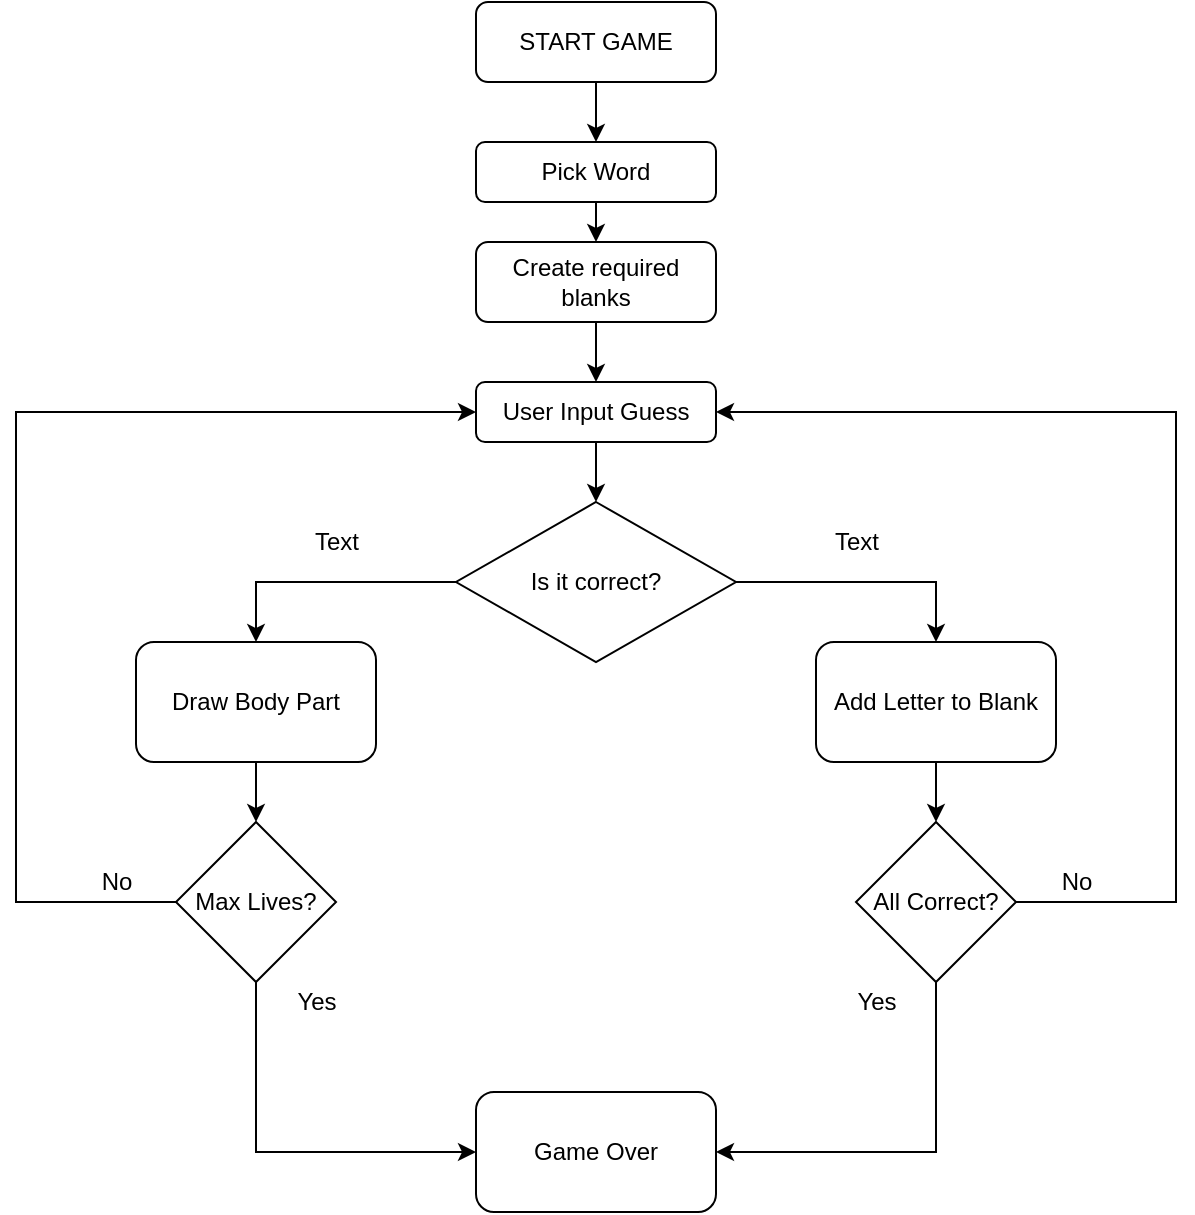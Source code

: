 <mxfile version="16.2.6" type="github">
  <diagram id="C5RBs43oDa-KdzZeNtuy" name="Page-1">
    <mxGraphModel dx="1422" dy="755" grid="1" gridSize="10" guides="1" tooltips="1" connect="1" arrows="1" fold="1" page="1" pageScale="1" pageWidth="827" pageHeight="1169" math="0" shadow="0">
      <root>
        <mxCell id="WIyWlLk6GJQsqaUBKTNV-0" />
        <mxCell id="WIyWlLk6GJQsqaUBKTNV-1" parent="WIyWlLk6GJQsqaUBKTNV-0" />
        <mxCell id="GJydlYlomGlpnoPxr9ow-12" style="edgeStyle=orthogonalEdgeStyle;rounded=0;orthogonalLoop=1;jettySize=auto;html=1;exitX=0.5;exitY=1;exitDx=0;exitDy=0;entryX=0.5;entryY=0;entryDx=0;entryDy=0;" edge="1" parent="WIyWlLk6GJQsqaUBKTNV-1" source="WIyWlLk6GJQsqaUBKTNV-3" target="GJydlYlomGlpnoPxr9ow-10">
          <mxGeometry relative="1" as="geometry" />
        </mxCell>
        <mxCell id="WIyWlLk6GJQsqaUBKTNV-3" value="START GAME" style="rounded=1;whiteSpace=wrap;html=1;fontSize=12;glass=0;strokeWidth=1;shadow=0;" parent="WIyWlLk6GJQsqaUBKTNV-1" vertex="1">
          <mxGeometry x="360" y="40" width="120" height="40" as="geometry" />
        </mxCell>
        <mxCell id="GJydlYlomGlpnoPxr9ow-14" style="edgeStyle=orthogonalEdgeStyle;rounded=0;orthogonalLoop=1;jettySize=auto;html=1;exitX=0.5;exitY=1;exitDx=0;exitDy=0;entryX=0.5;entryY=0;entryDx=0;entryDy=0;" edge="1" parent="WIyWlLk6GJQsqaUBKTNV-1" source="GJydlYlomGlpnoPxr9ow-10" target="GJydlYlomGlpnoPxr9ow-13">
          <mxGeometry relative="1" as="geometry" />
        </mxCell>
        <mxCell id="GJydlYlomGlpnoPxr9ow-10" value="Pick Word" style="rounded=1;whiteSpace=wrap;html=1;" vertex="1" parent="WIyWlLk6GJQsqaUBKTNV-1">
          <mxGeometry x="360" y="110" width="120" height="30" as="geometry" />
        </mxCell>
        <mxCell id="GJydlYlomGlpnoPxr9ow-17" style="edgeStyle=orthogonalEdgeStyle;rounded=0;orthogonalLoop=1;jettySize=auto;html=1;exitX=0.5;exitY=1;exitDx=0;exitDy=0;entryX=0.5;entryY=0;entryDx=0;entryDy=0;" edge="1" parent="WIyWlLk6GJQsqaUBKTNV-1" source="GJydlYlomGlpnoPxr9ow-13" target="GJydlYlomGlpnoPxr9ow-15">
          <mxGeometry relative="1" as="geometry" />
        </mxCell>
        <mxCell id="GJydlYlomGlpnoPxr9ow-13" value="Create required blanks" style="rounded=1;whiteSpace=wrap;html=1;" vertex="1" parent="WIyWlLk6GJQsqaUBKTNV-1">
          <mxGeometry x="360" y="160" width="120" height="40" as="geometry" />
        </mxCell>
        <mxCell id="GJydlYlomGlpnoPxr9ow-30" style="edgeStyle=orthogonalEdgeStyle;rounded=0;orthogonalLoop=1;jettySize=auto;html=1;exitX=0.5;exitY=1;exitDx=0;exitDy=0;entryX=0.5;entryY=0;entryDx=0;entryDy=0;" edge="1" parent="WIyWlLk6GJQsqaUBKTNV-1" source="GJydlYlomGlpnoPxr9ow-15" target="GJydlYlomGlpnoPxr9ow-19">
          <mxGeometry relative="1" as="geometry" />
        </mxCell>
        <mxCell id="GJydlYlomGlpnoPxr9ow-15" value="User Input Guess" style="rounded=1;whiteSpace=wrap;html=1;" vertex="1" parent="WIyWlLk6GJQsqaUBKTNV-1">
          <mxGeometry x="360" y="230" width="120" height="30" as="geometry" />
        </mxCell>
        <mxCell id="GJydlYlomGlpnoPxr9ow-22" style="edgeStyle=orthogonalEdgeStyle;rounded=0;orthogonalLoop=1;jettySize=auto;html=1;exitX=0;exitY=0.5;exitDx=0;exitDy=0;entryX=0.5;entryY=0;entryDx=0;entryDy=0;" edge="1" parent="WIyWlLk6GJQsqaUBKTNV-1" source="GJydlYlomGlpnoPxr9ow-19" target="GJydlYlomGlpnoPxr9ow-20">
          <mxGeometry relative="1" as="geometry" />
        </mxCell>
        <mxCell id="GJydlYlomGlpnoPxr9ow-23" style="edgeStyle=orthogonalEdgeStyle;rounded=0;orthogonalLoop=1;jettySize=auto;html=1;exitX=1;exitY=0.5;exitDx=0;exitDy=0;entryX=0.5;entryY=0;entryDx=0;entryDy=0;" edge="1" parent="WIyWlLk6GJQsqaUBKTNV-1" source="GJydlYlomGlpnoPxr9ow-19" target="GJydlYlomGlpnoPxr9ow-21">
          <mxGeometry relative="1" as="geometry" />
        </mxCell>
        <mxCell id="GJydlYlomGlpnoPxr9ow-19" value="Is it correct?" style="rhombus;whiteSpace=wrap;html=1;" vertex="1" parent="WIyWlLk6GJQsqaUBKTNV-1">
          <mxGeometry x="350" y="290" width="140" height="80" as="geometry" />
        </mxCell>
        <mxCell id="GJydlYlomGlpnoPxr9ow-28" style="edgeStyle=orthogonalEdgeStyle;rounded=0;orthogonalLoop=1;jettySize=auto;html=1;exitX=0.5;exitY=1;exitDx=0;exitDy=0;" edge="1" parent="WIyWlLk6GJQsqaUBKTNV-1" source="GJydlYlomGlpnoPxr9ow-20" target="GJydlYlomGlpnoPxr9ow-26">
          <mxGeometry relative="1" as="geometry" />
        </mxCell>
        <mxCell id="GJydlYlomGlpnoPxr9ow-20" value="Draw Body Part" style="rounded=1;whiteSpace=wrap;html=1;" vertex="1" parent="WIyWlLk6GJQsqaUBKTNV-1">
          <mxGeometry x="190" y="360" width="120" height="60" as="geometry" />
        </mxCell>
        <mxCell id="GJydlYlomGlpnoPxr9ow-29" style="edgeStyle=orthogonalEdgeStyle;rounded=0;orthogonalLoop=1;jettySize=auto;html=1;exitX=0.5;exitY=1;exitDx=0;exitDy=0;" edge="1" parent="WIyWlLk6GJQsqaUBKTNV-1" source="GJydlYlomGlpnoPxr9ow-21" target="GJydlYlomGlpnoPxr9ow-27">
          <mxGeometry relative="1" as="geometry" />
        </mxCell>
        <mxCell id="GJydlYlomGlpnoPxr9ow-21" value="Add Letter to Blank" style="rounded=1;whiteSpace=wrap;html=1;" vertex="1" parent="WIyWlLk6GJQsqaUBKTNV-1">
          <mxGeometry x="530" y="360" width="120" height="60" as="geometry" />
        </mxCell>
        <mxCell id="GJydlYlomGlpnoPxr9ow-24" value="Text" style="text;html=1;resizable=0;autosize=1;align=center;verticalAlign=middle;points=[];fillColor=none;strokeColor=none;rounded=0;" vertex="1" parent="WIyWlLk6GJQsqaUBKTNV-1">
          <mxGeometry x="270" y="300" width="40" height="20" as="geometry" />
        </mxCell>
        <mxCell id="GJydlYlomGlpnoPxr9ow-25" value="Text" style="text;html=1;resizable=0;autosize=1;align=center;verticalAlign=middle;points=[];fillColor=none;strokeColor=none;rounded=0;" vertex="1" parent="WIyWlLk6GJQsqaUBKTNV-1">
          <mxGeometry x="530" y="300" width="40" height="20" as="geometry" />
        </mxCell>
        <mxCell id="GJydlYlomGlpnoPxr9ow-31" style="edgeStyle=orthogonalEdgeStyle;rounded=0;orthogonalLoop=1;jettySize=auto;html=1;exitX=0;exitY=0.5;exitDx=0;exitDy=0;entryX=0;entryY=0.5;entryDx=0;entryDy=0;" edge="1" parent="WIyWlLk6GJQsqaUBKTNV-1" source="GJydlYlomGlpnoPxr9ow-26" target="GJydlYlomGlpnoPxr9ow-15">
          <mxGeometry relative="1" as="geometry">
            <Array as="points">
              <mxPoint x="130" y="490" />
              <mxPoint x="130" y="245" />
            </Array>
          </mxGeometry>
        </mxCell>
        <mxCell id="GJydlYlomGlpnoPxr9ow-34" style="edgeStyle=orthogonalEdgeStyle;rounded=0;orthogonalLoop=1;jettySize=auto;html=1;exitX=0.5;exitY=1;exitDx=0;exitDy=0;entryX=0;entryY=0.5;entryDx=0;entryDy=0;" edge="1" parent="WIyWlLk6GJQsqaUBKTNV-1" source="GJydlYlomGlpnoPxr9ow-26" target="GJydlYlomGlpnoPxr9ow-33">
          <mxGeometry relative="1" as="geometry" />
        </mxCell>
        <mxCell id="GJydlYlomGlpnoPxr9ow-26" value="Max Lives?" style="rhombus;whiteSpace=wrap;html=1;" vertex="1" parent="WIyWlLk6GJQsqaUBKTNV-1">
          <mxGeometry x="210" y="450" width="80" height="80" as="geometry" />
        </mxCell>
        <mxCell id="GJydlYlomGlpnoPxr9ow-35" style="edgeStyle=orthogonalEdgeStyle;rounded=0;orthogonalLoop=1;jettySize=auto;html=1;exitX=0.5;exitY=1;exitDx=0;exitDy=0;entryX=1;entryY=0.5;entryDx=0;entryDy=0;" edge="1" parent="WIyWlLk6GJQsqaUBKTNV-1" source="GJydlYlomGlpnoPxr9ow-27" target="GJydlYlomGlpnoPxr9ow-33">
          <mxGeometry relative="1" as="geometry" />
        </mxCell>
        <mxCell id="GJydlYlomGlpnoPxr9ow-39" style="edgeStyle=orthogonalEdgeStyle;rounded=0;orthogonalLoop=1;jettySize=auto;html=1;exitX=1;exitY=0.5;exitDx=0;exitDy=0;entryX=1;entryY=0.5;entryDx=0;entryDy=0;" edge="1" parent="WIyWlLk6GJQsqaUBKTNV-1" source="GJydlYlomGlpnoPxr9ow-27" target="GJydlYlomGlpnoPxr9ow-15">
          <mxGeometry relative="1" as="geometry">
            <Array as="points">
              <mxPoint x="710" y="490" />
              <mxPoint x="710" y="245" />
            </Array>
          </mxGeometry>
        </mxCell>
        <mxCell id="GJydlYlomGlpnoPxr9ow-27" value="All Correct?" style="rhombus;whiteSpace=wrap;html=1;" vertex="1" parent="WIyWlLk6GJQsqaUBKTNV-1">
          <mxGeometry x="550" y="450" width="80" height="80" as="geometry" />
        </mxCell>
        <mxCell id="GJydlYlomGlpnoPxr9ow-33" value="Game Over" style="rounded=1;whiteSpace=wrap;html=1;" vertex="1" parent="WIyWlLk6GJQsqaUBKTNV-1">
          <mxGeometry x="360" y="585" width="120" height="60" as="geometry" />
        </mxCell>
        <mxCell id="GJydlYlomGlpnoPxr9ow-36" value="&lt;div&gt;No&lt;/div&gt;" style="text;html=1;resizable=0;autosize=1;align=center;verticalAlign=middle;points=[];fillColor=none;strokeColor=none;rounded=0;" vertex="1" parent="WIyWlLk6GJQsqaUBKTNV-1">
          <mxGeometry x="165" y="470" width="30" height="20" as="geometry" />
        </mxCell>
        <mxCell id="GJydlYlomGlpnoPxr9ow-37" value="No" style="text;html=1;resizable=0;autosize=1;align=center;verticalAlign=middle;points=[];fillColor=none;strokeColor=none;rounded=0;" vertex="1" parent="WIyWlLk6GJQsqaUBKTNV-1">
          <mxGeometry x="645" y="470" width="30" height="20" as="geometry" />
        </mxCell>
        <mxCell id="GJydlYlomGlpnoPxr9ow-40" value="Yes" style="text;html=1;resizable=0;autosize=1;align=center;verticalAlign=middle;points=[];fillColor=none;strokeColor=none;rounded=0;" vertex="1" parent="WIyWlLk6GJQsqaUBKTNV-1">
          <mxGeometry x="260" y="530" width="40" height="20" as="geometry" />
        </mxCell>
        <mxCell id="GJydlYlomGlpnoPxr9ow-41" value="Yes" style="text;html=1;resizable=0;autosize=1;align=center;verticalAlign=middle;points=[];fillColor=none;strokeColor=none;rounded=0;" vertex="1" parent="WIyWlLk6GJQsqaUBKTNV-1">
          <mxGeometry x="540" y="530" width="40" height="20" as="geometry" />
        </mxCell>
      </root>
    </mxGraphModel>
  </diagram>
</mxfile>
